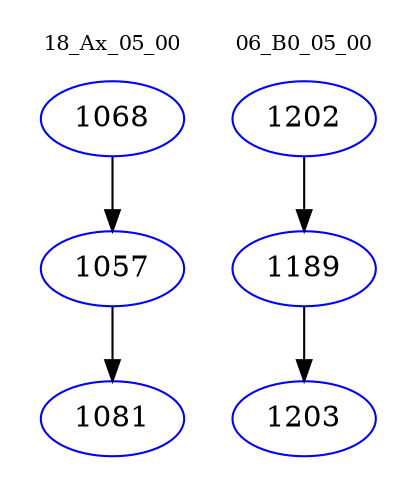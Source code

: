 digraph{
subgraph cluster_0 {
color = white
label = "18_Ax_05_00";
fontsize=10;
T0_1068 [label="1068", color="blue"]
T0_1068 -> T0_1057 [color="black"]
T0_1057 [label="1057", color="blue"]
T0_1057 -> T0_1081 [color="black"]
T0_1081 [label="1081", color="blue"]
}
subgraph cluster_1 {
color = white
label = "06_B0_05_00";
fontsize=10;
T1_1202 [label="1202", color="blue"]
T1_1202 -> T1_1189 [color="black"]
T1_1189 [label="1189", color="blue"]
T1_1189 -> T1_1203 [color="black"]
T1_1203 [label="1203", color="blue"]
}
}
